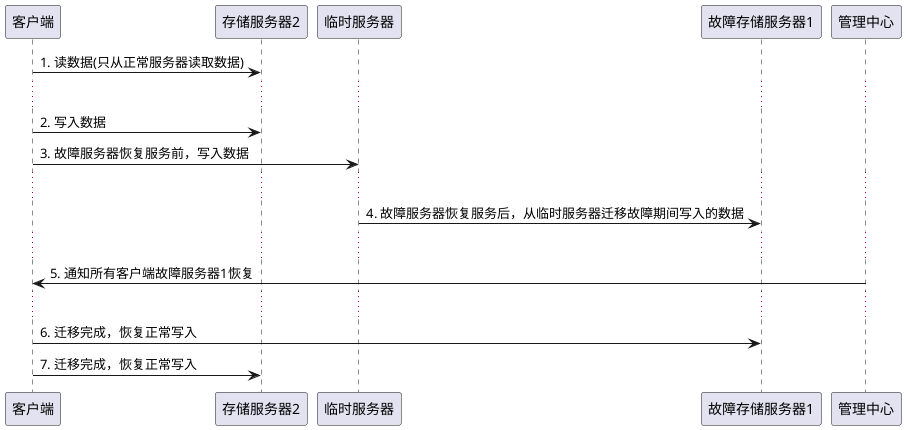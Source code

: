 @startuml
客户端 -> 存储服务器2 : 1. 读数据(只从正常服务器读取数据)
...
客户端 -> 存储服务器2 : 2. 写入数据
客户端 -> 临时服务器 : 3. 故障服务器恢复服务前，写入数据
...
故障存储服务器1 <- 临时服务器 : 4. 故障服务器恢复服务后，从临时服务器迁移故障期间写入的数据
...
管理中心 -> 客户端 : 5. 通知所有客户端故障服务器1恢复
...
客户端 -> 故障存储服务器1 : 6. 迁移完成，恢复正常写入
客户端 -> 存储服务器2 : 7. 迁移完成，恢复正常写入
@enduml